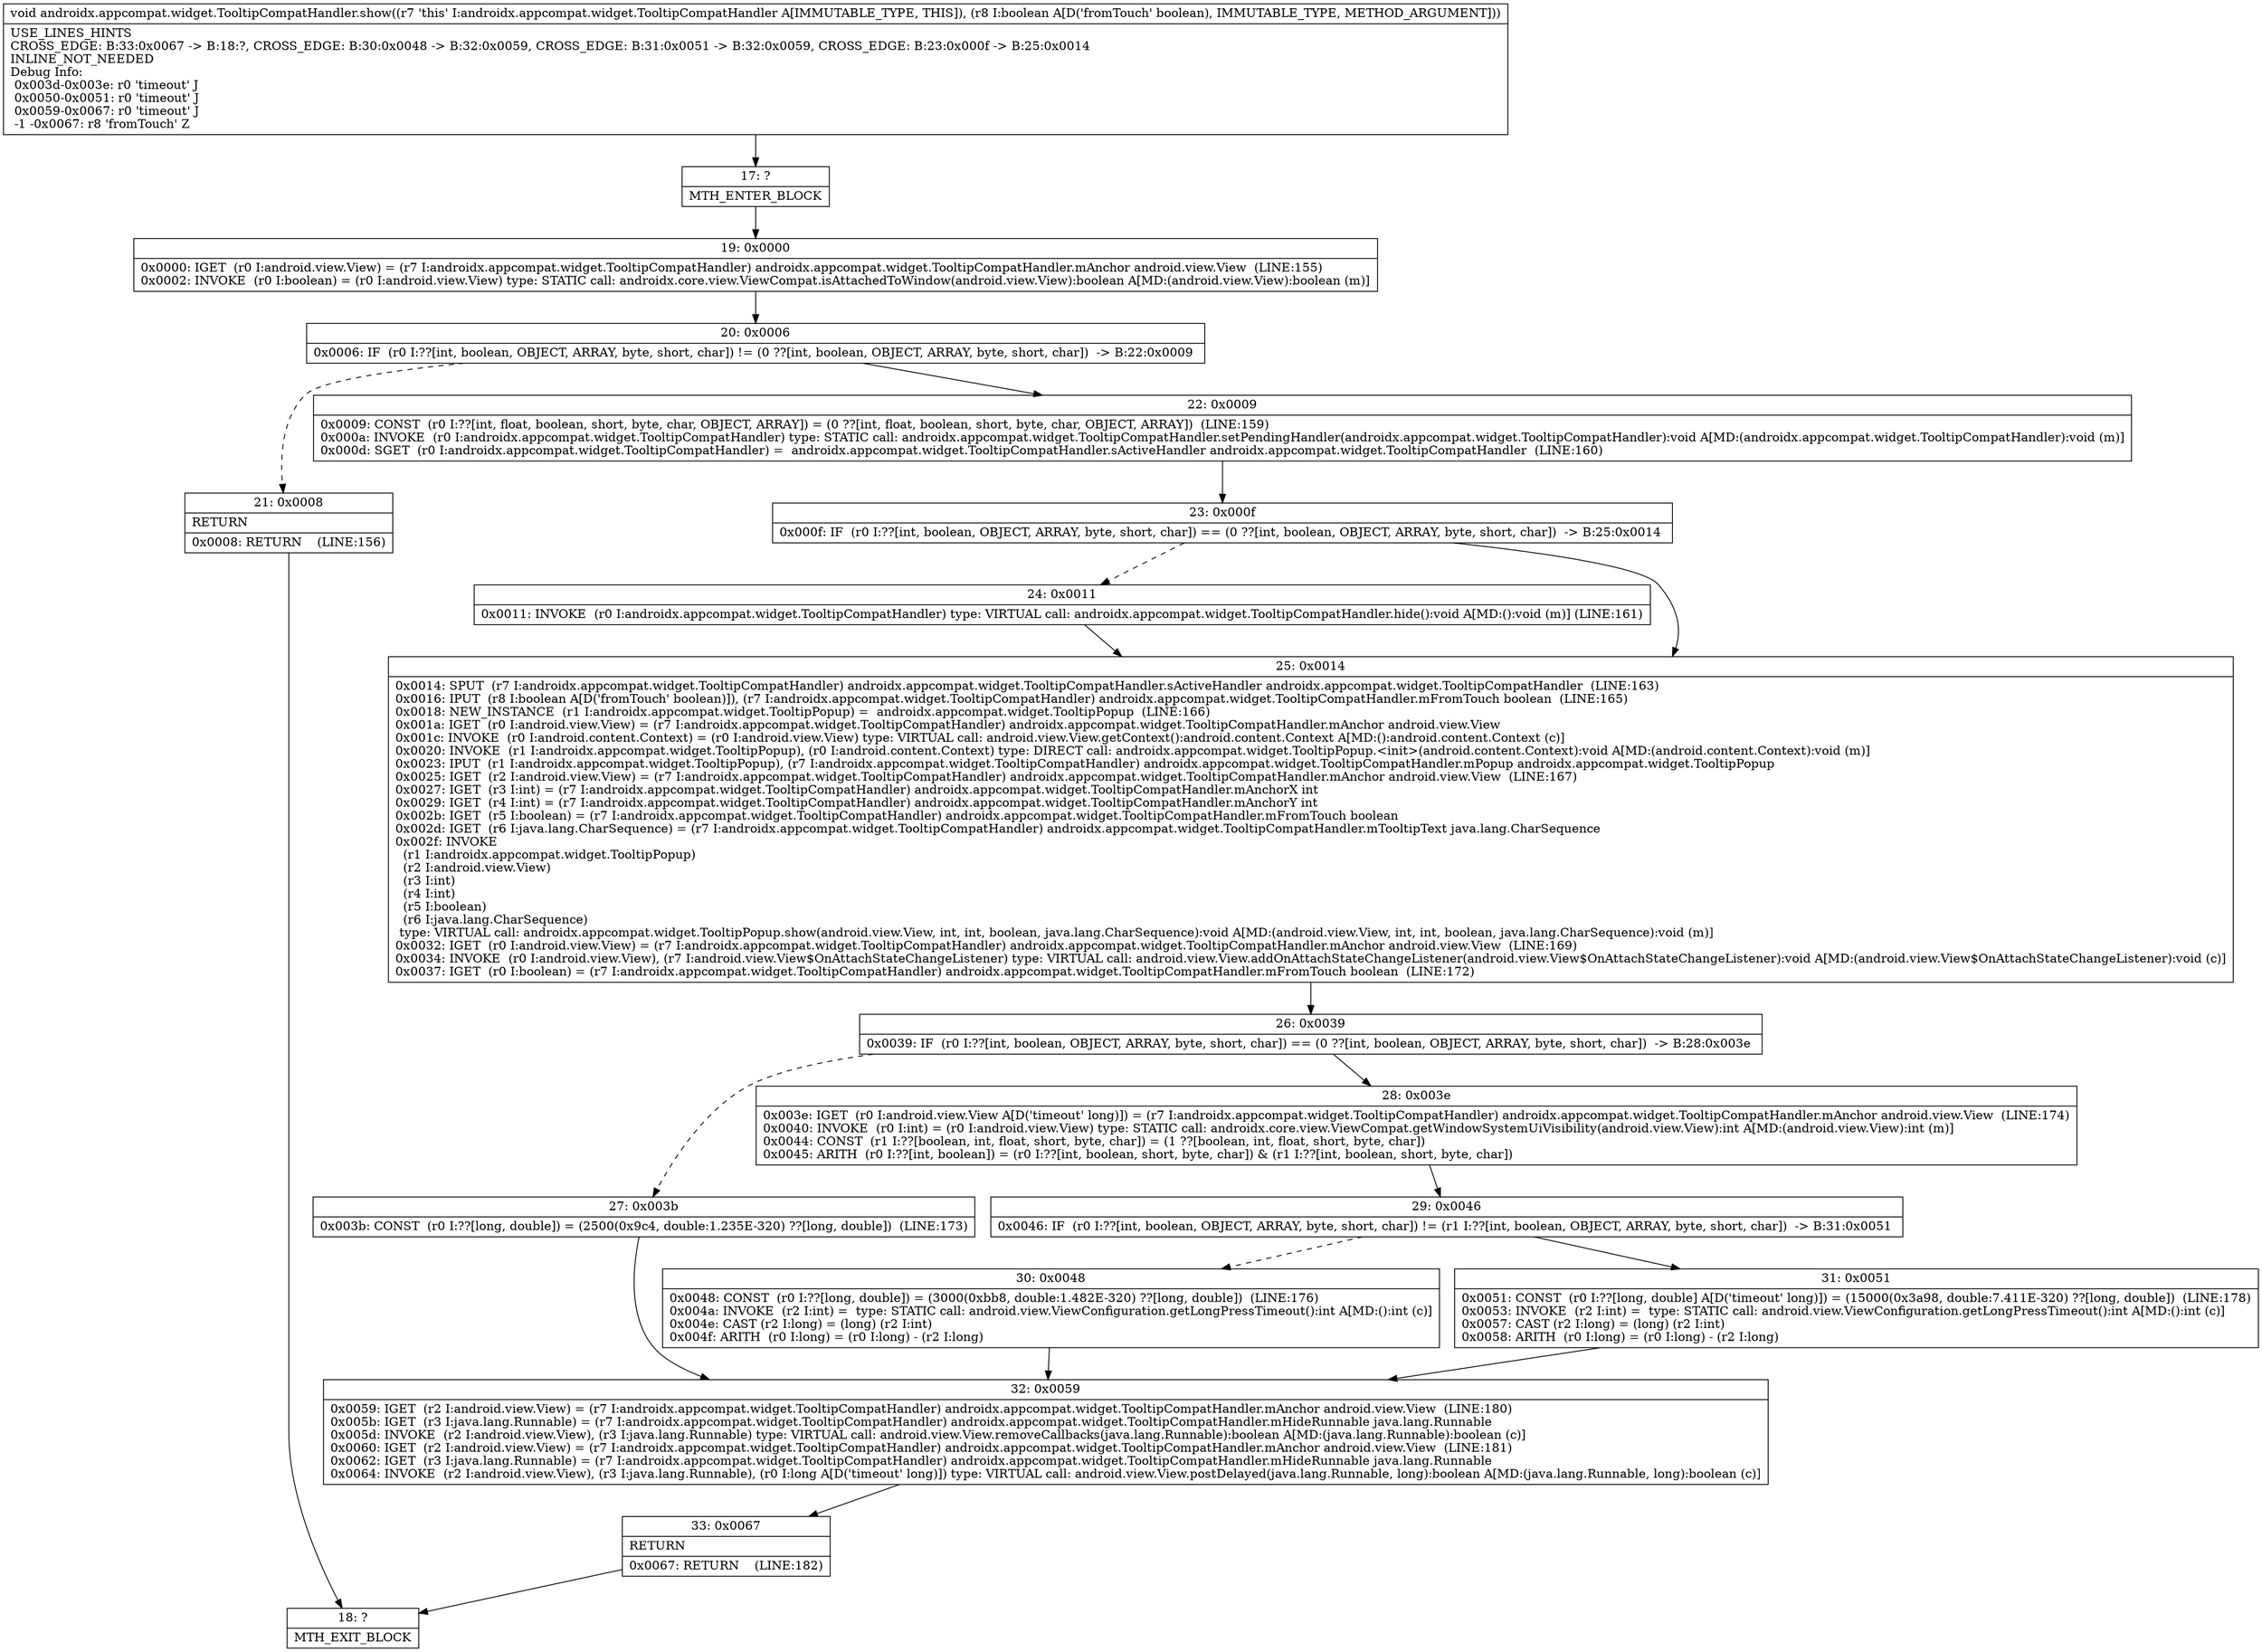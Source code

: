 digraph "CFG forandroidx.appcompat.widget.TooltipCompatHandler.show(Z)V" {
Node_17 [shape=record,label="{17\:\ ?|MTH_ENTER_BLOCK\l}"];
Node_19 [shape=record,label="{19\:\ 0x0000|0x0000: IGET  (r0 I:android.view.View) = (r7 I:androidx.appcompat.widget.TooltipCompatHandler) androidx.appcompat.widget.TooltipCompatHandler.mAnchor android.view.View  (LINE:155)\l0x0002: INVOKE  (r0 I:boolean) = (r0 I:android.view.View) type: STATIC call: androidx.core.view.ViewCompat.isAttachedToWindow(android.view.View):boolean A[MD:(android.view.View):boolean (m)]\l}"];
Node_20 [shape=record,label="{20\:\ 0x0006|0x0006: IF  (r0 I:??[int, boolean, OBJECT, ARRAY, byte, short, char]) != (0 ??[int, boolean, OBJECT, ARRAY, byte, short, char])  \-\> B:22:0x0009 \l}"];
Node_21 [shape=record,label="{21\:\ 0x0008|RETURN\l|0x0008: RETURN    (LINE:156)\l}"];
Node_18 [shape=record,label="{18\:\ ?|MTH_EXIT_BLOCK\l}"];
Node_22 [shape=record,label="{22\:\ 0x0009|0x0009: CONST  (r0 I:??[int, float, boolean, short, byte, char, OBJECT, ARRAY]) = (0 ??[int, float, boolean, short, byte, char, OBJECT, ARRAY])  (LINE:159)\l0x000a: INVOKE  (r0 I:androidx.appcompat.widget.TooltipCompatHandler) type: STATIC call: androidx.appcompat.widget.TooltipCompatHandler.setPendingHandler(androidx.appcompat.widget.TooltipCompatHandler):void A[MD:(androidx.appcompat.widget.TooltipCompatHandler):void (m)]\l0x000d: SGET  (r0 I:androidx.appcompat.widget.TooltipCompatHandler) =  androidx.appcompat.widget.TooltipCompatHandler.sActiveHandler androidx.appcompat.widget.TooltipCompatHandler  (LINE:160)\l}"];
Node_23 [shape=record,label="{23\:\ 0x000f|0x000f: IF  (r0 I:??[int, boolean, OBJECT, ARRAY, byte, short, char]) == (0 ??[int, boolean, OBJECT, ARRAY, byte, short, char])  \-\> B:25:0x0014 \l}"];
Node_24 [shape=record,label="{24\:\ 0x0011|0x0011: INVOKE  (r0 I:androidx.appcompat.widget.TooltipCompatHandler) type: VIRTUAL call: androidx.appcompat.widget.TooltipCompatHandler.hide():void A[MD:():void (m)] (LINE:161)\l}"];
Node_25 [shape=record,label="{25\:\ 0x0014|0x0014: SPUT  (r7 I:androidx.appcompat.widget.TooltipCompatHandler) androidx.appcompat.widget.TooltipCompatHandler.sActiveHandler androidx.appcompat.widget.TooltipCompatHandler  (LINE:163)\l0x0016: IPUT  (r8 I:boolean A[D('fromTouch' boolean)]), (r7 I:androidx.appcompat.widget.TooltipCompatHandler) androidx.appcompat.widget.TooltipCompatHandler.mFromTouch boolean  (LINE:165)\l0x0018: NEW_INSTANCE  (r1 I:androidx.appcompat.widget.TooltipPopup) =  androidx.appcompat.widget.TooltipPopup  (LINE:166)\l0x001a: IGET  (r0 I:android.view.View) = (r7 I:androidx.appcompat.widget.TooltipCompatHandler) androidx.appcompat.widget.TooltipCompatHandler.mAnchor android.view.View \l0x001c: INVOKE  (r0 I:android.content.Context) = (r0 I:android.view.View) type: VIRTUAL call: android.view.View.getContext():android.content.Context A[MD:():android.content.Context (c)]\l0x0020: INVOKE  (r1 I:androidx.appcompat.widget.TooltipPopup), (r0 I:android.content.Context) type: DIRECT call: androidx.appcompat.widget.TooltipPopup.\<init\>(android.content.Context):void A[MD:(android.content.Context):void (m)]\l0x0023: IPUT  (r1 I:androidx.appcompat.widget.TooltipPopup), (r7 I:androidx.appcompat.widget.TooltipCompatHandler) androidx.appcompat.widget.TooltipCompatHandler.mPopup androidx.appcompat.widget.TooltipPopup \l0x0025: IGET  (r2 I:android.view.View) = (r7 I:androidx.appcompat.widget.TooltipCompatHandler) androidx.appcompat.widget.TooltipCompatHandler.mAnchor android.view.View  (LINE:167)\l0x0027: IGET  (r3 I:int) = (r7 I:androidx.appcompat.widget.TooltipCompatHandler) androidx.appcompat.widget.TooltipCompatHandler.mAnchorX int \l0x0029: IGET  (r4 I:int) = (r7 I:androidx.appcompat.widget.TooltipCompatHandler) androidx.appcompat.widget.TooltipCompatHandler.mAnchorY int \l0x002b: IGET  (r5 I:boolean) = (r7 I:androidx.appcompat.widget.TooltipCompatHandler) androidx.appcompat.widget.TooltipCompatHandler.mFromTouch boolean \l0x002d: IGET  (r6 I:java.lang.CharSequence) = (r7 I:androidx.appcompat.widget.TooltipCompatHandler) androidx.appcompat.widget.TooltipCompatHandler.mTooltipText java.lang.CharSequence \l0x002f: INVOKE  \l  (r1 I:androidx.appcompat.widget.TooltipPopup)\l  (r2 I:android.view.View)\l  (r3 I:int)\l  (r4 I:int)\l  (r5 I:boolean)\l  (r6 I:java.lang.CharSequence)\l type: VIRTUAL call: androidx.appcompat.widget.TooltipPopup.show(android.view.View, int, int, boolean, java.lang.CharSequence):void A[MD:(android.view.View, int, int, boolean, java.lang.CharSequence):void (m)]\l0x0032: IGET  (r0 I:android.view.View) = (r7 I:androidx.appcompat.widget.TooltipCompatHandler) androidx.appcompat.widget.TooltipCompatHandler.mAnchor android.view.View  (LINE:169)\l0x0034: INVOKE  (r0 I:android.view.View), (r7 I:android.view.View$OnAttachStateChangeListener) type: VIRTUAL call: android.view.View.addOnAttachStateChangeListener(android.view.View$OnAttachStateChangeListener):void A[MD:(android.view.View$OnAttachStateChangeListener):void (c)]\l0x0037: IGET  (r0 I:boolean) = (r7 I:androidx.appcompat.widget.TooltipCompatHandler) androidx.appcompat.widget.TooltipCompatHandler.mFromTouch boolean  (LINE:172)\l}"];
Node_26 [shape=record,label="{26\:\ 0x0039|0x0039: IF  (r0 I:??[int, boolean, OBJECT, ARRAY, byte, short, char]) == (0 ??[int, boolean, OBJECT, ARRAY, byte, short, char])  \-\> B:28:0x003e \l}"];
Node_27 [shape=record,label="{27\:\ 0x003b|0x003b: CONST  (r0 I:??[long, double]) = (2500(0x9c4, double:1.235E\-320) ??[long, double])  (LINE:173)\l}"];
Node_32 [shape=record,label="{32\:\ 0x0059|0x0059: IGET  (r2 I:android.view.View) = (r7 I:androidx.appcompat.widget.TooltipCompatHandler) androidx.appcompat.widget.TooltipCompatHandler.mAnchor android.view.View  (LINE:180)\l0x005b: IGET  (r3 I:java.lang.Runnable) = (r7 I:androidx.appcompat.widget.TooltipCompatHandler) androidx.appcompat.widget.TooltipCompatHandler.mHideRunnable java.lang.Runnable \l0x005d: INVOKE  (r2 I:android.view.View), (r3 I:java.lang.Runnable) type: VIRTUAL call: android.view.View.removeCallbacks(java.lang.Runnable):boolean A[MD:(java.lang.Runnable):boolean (c)]\l0x0060: IGET  (r2 I:android.view.View) = (r7 I:androidx.appcompat.widget.TooltipCompatHandler) androidx.appcompat.widget.TooltipCompatHandler.mAnchor android.view.View  (LINE:181)\l0x0062: IGET  (r3 I:java.lang.Runnable) = (r7 I:androidx.appcompat.widget.TooltipCompatHandler) androidx.appcompat.widget.TooltipCompatHandler.mHideRunnable java.lang.Runnable \l0x0064: INVOKE  (r2 I:android.view.View), (r3 I:java.lang.Runnable), (r0 I:long A[D('timeout' long)]) type: VIRTUAL call: android.view.View.postDelayed(java.lang.Runnable, long):boolean A[MD:(java.lang.Runnable, long):boolean (c)]\l}"];
Node_33 [shape=record,label="{33\:\ 0x0067|RETURN\l|0x0067: RETURN    (LINE:182)\l}"];
Node_28 [shape=record,label="{28\:\ 0x003e|0x003e: IGET  (r0 I:android.view.View A[D('timeout' long)]) = (r7 I:androidx.appcompat.widget.TooltipCompatHandler) androidx.appcompat.widget.TooltipCompatHandler.mAnchor android.view.View  (LINE:174)\l0x0040: INVOKE  (r0 I:int) = (r0 I:android.view.View) type: STATIC call: androidx.core.view.ViewCompat.getWindowSystemUiVisibility(android.view.View):int A[MD:(android.view.View):int (m)]\l0x0044: CONST  (r1 I:??[boolean, int, float, short, byte, char]) = (1 ??[boolean, int, float, short, byte, char]) \l0x0045: ARITH  (r0 I:??[int, boolean]) = (r0 I:??[int, boolean, short, byte, char]) & (r1 I:??[int, boolean, short, byte, char]) \l}"];
Node_29 [shape=record,label="{29\:\ 0x0046|0x0046: IF  (r0 I:??[int, boolean, OBJECT, ARRAY, byte, short, char]) != (r1 I:??[int, boolean, OBJECT, ARRAY, byte, short, char])  \-\> B:31:0x0051 \l}"];
Node_30 [shape=record,label="{30\:\ 0x0048|0x0048: CONST  (r0 I:??[long, double]) = (3000(0xbb8, double:1.482E\-320) ??[long, double])  (LINE:176)\l0x004a: INVOKE  (r2 I:int) =  type: STATIC call: android.view.ViewConfiguration.getLongPressTimeout():int A[MD:():int (c)]\l0x004e: CAST (r2 I:long) = (long) (r2 I:int) \l0x004f: ARITH  (r0 I:long) = (r0 I:long) \- (r2 I:long) \l}"];
Node_31 [shape=record,label="{31\:\ 0x0051|0x0051: CONST  (r0 I:??[long, double] A[D('timeout' long)]) = (15000(0x3a98, double:7.411E\-320) ??[long, double])  (LINE:178)\l0x0053: INVOKE  (r2 I:int) =  type: STATIC call: android.view.ViewConfiguration.getLongPressTimeout():int A[MD:():int (c)]\l0x0057: CAST (r2 I:long) = (long) (r2 I:int) \l0x0058: ARITH  (r0 I:long) = (r0 I:long) \- (r2 I:long) \l}"];
MethodNode[shape=record,label="{void androidx.appcompat.widget.TooltipCompatHandler.show((r7 'this' I:androidx.appcompat.widget.TooltipCompatHandler A[IMMUTABLE_TYPE, THIS]), (r8 I:boolean A[D('fromTouch' boolean), IMMUTABLE_TYPE, METHOD_ARGUMENT]))  | USE_LINES_HINTS\lCROSS_EDGE: B:33:0x0067 \-\> B:18:?, CROSS_EDGE: B:30:0x0048 \-\> B:32:0x0059, CROSS_EDGE: B:31:0x0051 \-\> B:32:0x0059, CROSS_EDGE: B:23:0x000f \-\> B:25:0x0014\lINLINE_NOT_NEEDED\lDebug Info:\l  0x003d\-0x003e: r0 'timeout' J\l  0x0050\-0x0051: r0 'timeout' J\l  0x0059\-0x0067: r0 'timeout' J\l  \-1 \-0x0067: r8 'fromTouch' Z\l}"];
MethodNode -> Node_17;Node_17 -> Node_19;
Node_19 -> Node_20;
Node_20 -> Node_21[style=dashed];
Node_20 -> Node_22;
Node_21 -> Node_18;
Node_22 -> Node_23;
Node_23 -> Node_24[style=dashed];
Node_23 -> Node_25;
Node_24 -> Node_25;
Node_25 -> Node_26;
Node_26 -> Node_27[style=dashed];
Node_26 -> Node_28;
Node_27 -> Node_32;
Node_32 -> Node_33;
Node_33 -> Node_18;
Node_28 -> Node_29;
Node_29 -> Node_30[style=dashed];
Node_29 -> Node_31;
Node_30 -> Node_32;
Node_31 -> Node_32;
}

